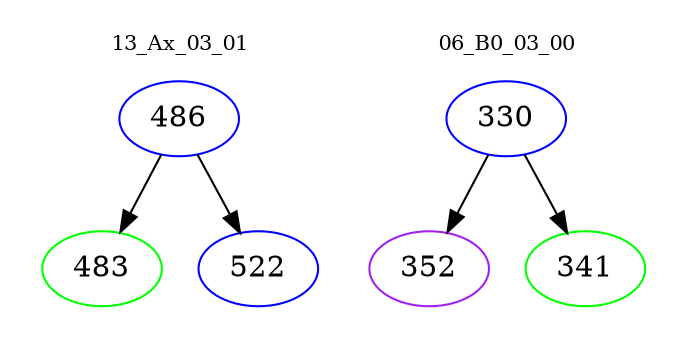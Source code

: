 digraph{
subgraph cluster_0 {
color = white
label = "13_Ax_03_01";
fontsize=10;
T0_486 [label="486", color="blue"]
T0_486 -> T0_483 [color="black"]
T0_483 [label="483", color="green"]
T0_486 -> T0_522 [color="black"]
T0_522 [label="522", color="blue"]
}
subgraph cluster_1 {
color = white
label = "06_B0_03_00";
fontsize=10;
T1_330 [label="330", color="blue"]
T1_330 -> T1_352 [color="black"]
T1_352 [label="352", color="purple"]
T1_330 -> T1_341 [color="black"]
T1_341 [label="341", color="green"]
}
}

